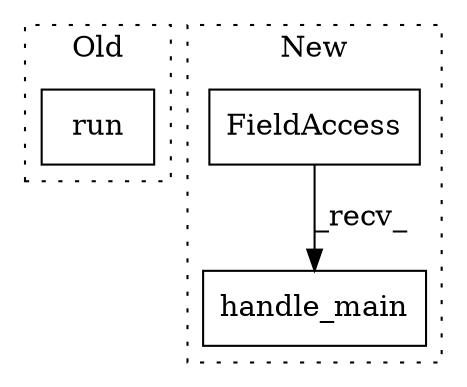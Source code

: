 digraph G {
subgraph cluster0 {
1 [label="run" a="32" s="12062,12070" l="4,1" shape="box"];
label = "Old";
style="dotted";
}
subgraph cluster1 {
2 [label="handle_main" a="32" s="12115,12147" l="12,1" shape="box"];
3 [label="FieldAccess" a="22" s="12099" l="15" shape="box"];
label = "New";
style="dotted";
}
3 -> 2 [label="_recv_"];
}